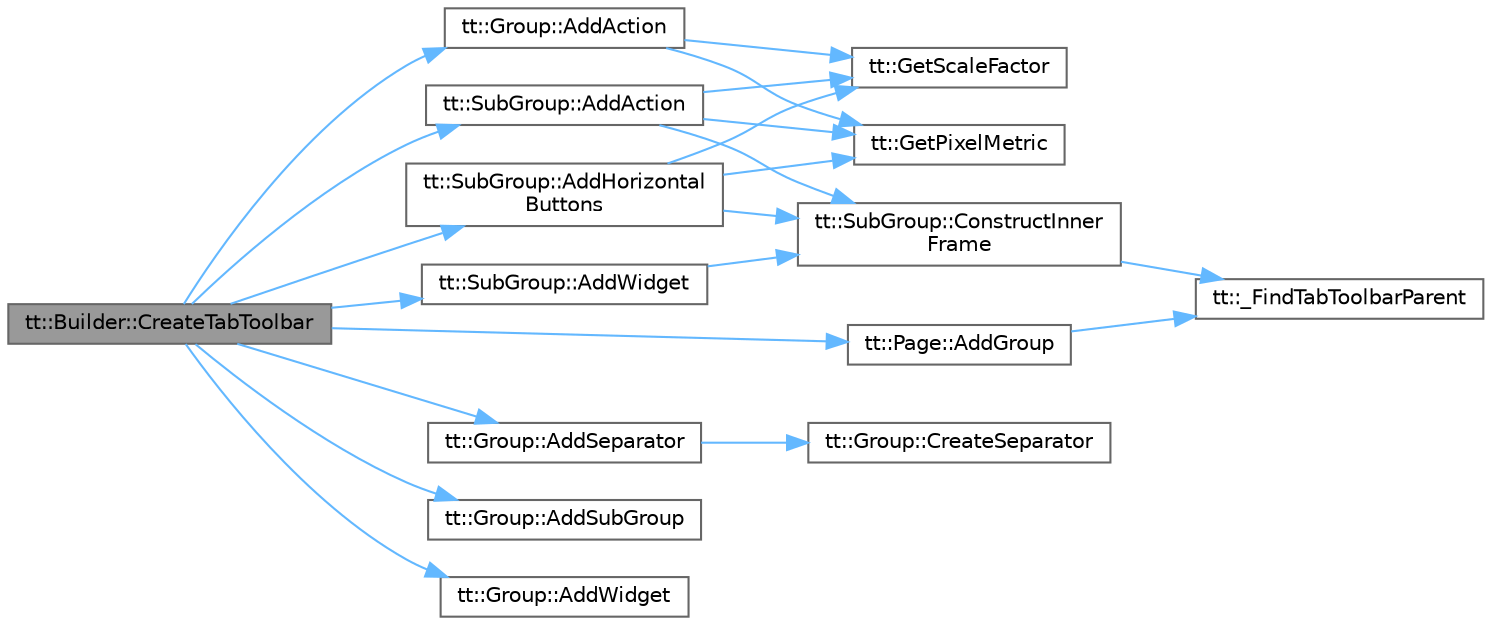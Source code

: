 digraph "tt::Builder::CreateTabToolbar"
{
 // LATEX_PDF_SIZE
  bgcolor="transparent";
  edge [fontname=Helvetica,fontsize=10,labelfontname=Helvetica,labelfontsize=10];
  node [fontname=Helvetica,fontsize=10,shape=box,height=0.2,width=0.4];
  rankdir="LR";
  Node1 [id="Node000001",label="tt::Builder::CreateTabToolbar",height=0.2,width=0.4,color="gray40", fillcolor="grey60", style="filled", fontcolor="black",tooltip=" "];
  Node1 -> Node2 [id="edge1_Node000001_Node000002",color="steelblue1",style="solid",tooltip=" "];
  Node2 [id="Node000002",label="tt::Group::AddAction",height=0.2,width=0.4,color="grey40", fillcolor="white", style="filled",URL="$classtt_1_1_group.html#afbb5ff434a4a01b7c7ce4bd9bd9255da",tooltip=" "];
  Node2 -> Node3 [id="edge2_Node000002_Node000003",color="steelblue1",style="solid",tooltip=" "];
  Node3 [id="Node000003",label="tt::GetPixelMetric",height=0.2,width=0.4,color="grey40", fillcolor="white", style="filled",URL="$namespacett.html#a716d0f7bb7c83e96ae67b3ec5ac2c8b5",tooltip=" "];
  Node2 -> Node4 [id="edge3_Node000002_Node000004",color="steelblue1",style="solid",tooltip=" "];
  Node4 [id="Node000004",label="tt::GetScaleFactor",height=0.2,width=0.4,color="grey40", fillcolor="white", style="filled",URL="$namespacett.html#a7d018065873909d0f22c651a74fcf56c",tooltip=" "];
  Node1 -> Node5 [id="edge4_Node000001_Node000005",color="steelblue1",style="solid",tooltip=" "];
  Node5 [id="Node000005",label="tt::SubGroup::AddAction",height=0.2,width=0.4,color="grey40", fillcolor="white", style="filled",URL="$classtt_1_1_sub_group.html#a659c49aa24b674b4807633007cbbec1d",tooltip=" "];
  Node5 -> Node6 [id="edge5_Node000005_Node000006",color="steelblue1",style="solid",tooltip=" "];
  Node6 [id="Node000006",label="tt::SubGroup::ConstructInner\lFrame",height=0.2,width=0.4,color="grey40", fillcolor="white", style="filled",URL="$classtt_1_1_sub_group.html#ae8b36562554278d29d8bb305e6117560",tooltip=" "];
  Node6 -> Node7 [id="edge6_Node000006_Node000007",color="steelblue1",style="solid",tooltip=" "];
  Node7 [id="Node000007",label="tt::_FindTabToolbarParent",height=0.2,width=0.4,color="grey40", fillcolor="white", style="filled",URL="$namespacett.html#a8482bbdaf889955a2b9dbbcb06556b06",tooltip=" "];
  Node5 -> Node3 [id="edge7_Node000005_Node000003",color="steelblue1",style="solid",tooltip=" "];
  Node5 -> Node4 [id="edge8_Node000005_Node000004",color="steelblue1",style="solid",tooltip=" "];
  Node1 -> Node8 [id="edge9_Node000001_Node000008",color="steelblue1",style="solid",tooltip=" "];
  Node8 [id="Node000008",label="tt::Page::AddGroup",height=0.2,width=0.4,color="grey40", fillcolor="white", style="filled",URL="$classtt_1_1_page.html#a7349ef7d9aa1e7cfb2ec54be774a053e",tooltip=" "];
  Node8 -> Node7 [id="edge10_Node000008_Node000007",color="steelblue1",style="solid",tooltip=" "];
  Node1 -> Node9 [id="edge11_Node000001_Node000009",color="steelblue1",style="solid",tooltip=" "];
  Node9 [id="Node000009",label="tt::SubGroup::AddHorizontal\lButtons",height=0.2,width=0.4,color="grey40", fillcolor="white", style="filled",URL="$classtt_1_1_sub_group.html#ae2c6288066c56a594bf3cec56d8cbd48",tooltip=" "];
  Node9 -> Node6 [id="edge12_Node000009_Node000006",color="steelblue1",style="solid",tooltip=" "];
  Node9 -> Node3 [id="edge13_Node000009_Node000003",color="steelblue1",style="solid",tooltip=" "];
  Node9 -> Node4 [id="edge14_Node000009_Node000004",color="steelblue1",style="solid",tooltip=" "];
  Node1 -> Node10 [id="edge15_Node000001_Node000010",color="steelblue1",style="solid",tooltip=" "];
  Node10 [id="Node000010",label="tt::Group::AddSeparator",height=0.2,width=0.4,color="grey40", fillcolor="white", style="filled",URL="$classtt_1_1_group.html#a4d0944462cd2dd41ff9c9f8f31bf4ca9",tooltip=" "];
  Node10 -> Node11 [id="edge16_Node000010_Node000011",color="steelblue1",style="solid",tooltip=" "];
  Node11 [id="Node000011",label="tt::Group::CreateSeparator",height=0.2,width=0.4,color="grey40", fillcolor="white", style="filled",URL="$classtt_1_1_group.html#ac7cb7dc2b2010ecedec5b3c3693c67b8",tooltip=" "];
  Node1 -> Node12 [id="edge17_Node000001_Node000012",color="steelblue1",style="solid",tooltip=" "];
  Node12 [id="Node000012",label="tt::Group::AddSubGroup",height=0.2,width=0.4,color="grey40", fillcolor="white", style="filled",URL="$classtt_1_1_group.html#a3f9fa5073c722dc854864caa010b4529",tooltip=" "];
  Node1 -> Node13 [id="edge18_Node000001_Node000013",color="steelblue1",style="solid",tooltip=" "];
  Node13 [id="Node000013",label="tt::Group::AddWidget",height=0.2,width=0.4,color="grey40", fillcolor="white", style="filled",URL="$classtt_1_1_group.html#a0ba40c155492b4336b5a78e65687249b",tooltip=" "];
  Node1 -> Node14 [id="edge19_Node000001_Node000014",color="steelblue1",style="solid",tooltip=" "];
  Node14 [id="Node000014",label="tt::SubGroup::AddWidget",height=0.2,width=0.4,color="grey40", fillcolor="white", style="filled",URL="$classtt_1_1_sub_group.html#a51d898a6c3aeab911adfcca100535f00",tooltip=" "];
  Node14 -> Node6 [id="edge20_Node000014_Node000006",color="steelblue1",style="solid",tooltip=" "];
}
